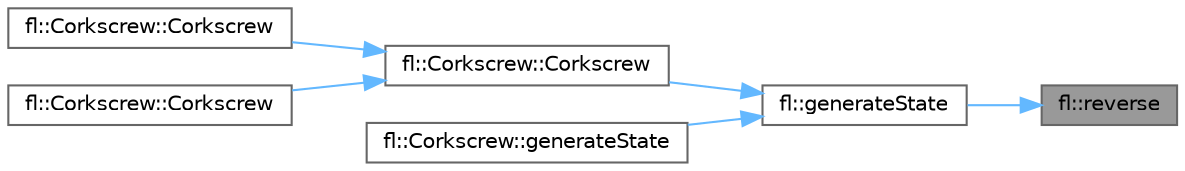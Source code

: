 digraph "fl::reverse"
{
 // INTERACTIVE_SVG=YES
 // LATEX_PDF_SIZE
  bgcolor="transparent";
  edge [fontname=Helvetica,fontsize=10,labelfontname=Helvetica,labelfontsize=10];
  node [fontname=Helvetica,fontsize=10,shape=box,height=0.2,width=0.4];
  rankdir="RL";
  Node1 [id="Node000001",label="fl::reverse",height=0.2,width=0.4,color="gray40", fillcolor="grey60", style="filled", fontcolor="black",tooltip=" "];
  Node1 -> Node2 [id="edge1_Node000001_Node000002",dir="back",color="steelblue1",style="solid",tooltip=" "];
  Node2 [id="Node000002",label="fl::generateState",height=0.2,width=0.4,color="grey40", fillcolor="white", style="filled",URL="$d4/d36/namespacefl_a770b68b456de9038c4919bd91ffdc198.html#a770b68b456de9038c4919bd91ffdc198",tooltip=" "];
  Node2 -> Node3 [id="edge2_Node000002_Node000003",dir="back",color="steelblue1",style="solid",tooltip=" "];
  Node3 [id="Node000003",label="fl::Corkscrew::Corkscrew",height=0.2,width=0.4,color="grey40", fillcolor="white", style="filled",URL="$dc/d82/classfl_1_1_corkscrew_ada6c435df8589ef758bfd8733cad4bce.html#ada6c435df8589ef758bfd8733cad4bce",tooltip=" "];
  Node3 -> Node4 [id="edge3_Node000003_Node000004",dir="back",color="steelblue1",style="solid",tooltip=" "];
  Node4 [id="Node000004",label="fl::Corkscrew::Corkscrew",height=0.2,width=0.4,color="grey40", fillcolor="white", style="filled",URL="$dc/d82/classfl_1_1_corkscrew_a0b9b05436f10d68546bd80792a6cdae0.html#a0b9b05436f10d68546bd80792a6cdae0",tooltip=" "];
  Node3 -> Node5 [id="edge4_Node000003_Node000005",dir="back",color="steelblue1",style="solid",tooltip=" "];
  Node5 [id="Node000005",label="fl::Corkscrew::Corkscrew",height=0.2,width=0.4,color="grey40", fillcolor="white", style="filled",URL="$dc/d82/classfl_1_1_corkscrew_ac03fa6bc34f2267aa23e73e165fd0379.html#ac03fa6bc34f2267aa23e73e165fd0379",tooltip=" "];
  Node2 -> Node6 [id="edge5_Node000002_Node000006",dir="back",color="steelblue1",style="solid",tooltip=" "];
  Node6 [id="Node000006",label="fl::Corkscrew::generateState",height=0.2,width=0.4,color="grey40", fillcolor="white", style="filled",URL="$dc/d82/classfl_1_1_corkscrew_aebffa6c384c91f9a5143d411f6cd2e53.html#aebffa6c384c91f9a5143d411f6cd2e53",tooltip="For testing."];
}
